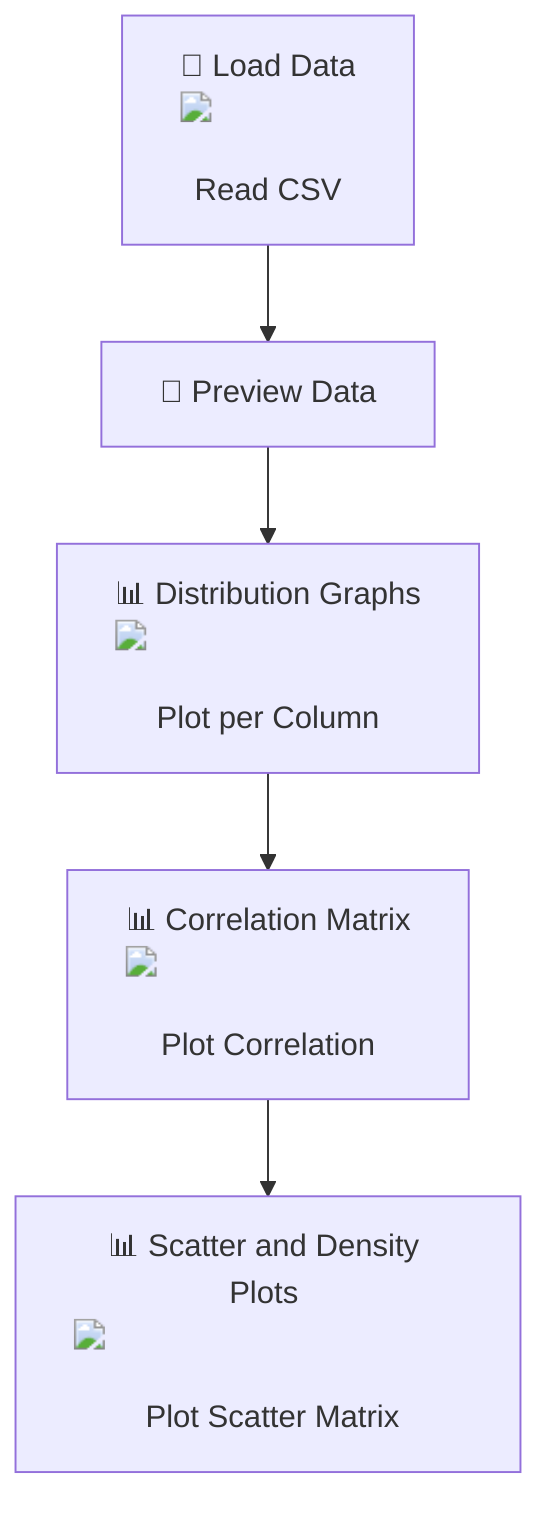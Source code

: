 flowchart TD
    A["📂 Load Data <img src='file.svg'/> <br/> Read CSV"] --> B["📝 Preview Data"]
    B --> C["📊 Distribution Graphs <img src='hist_template.svg'/> <br/> Plot per Column"]
    C --> D["📊 Correlation Matrix <img src='barplot_template.svg'/> <br/> Plot Correlation"]
    D --> E["📊 Scatter and Density Plots <img src='scatter_plot_template.svg'/> <br/> Plot Scatter Matrix"]